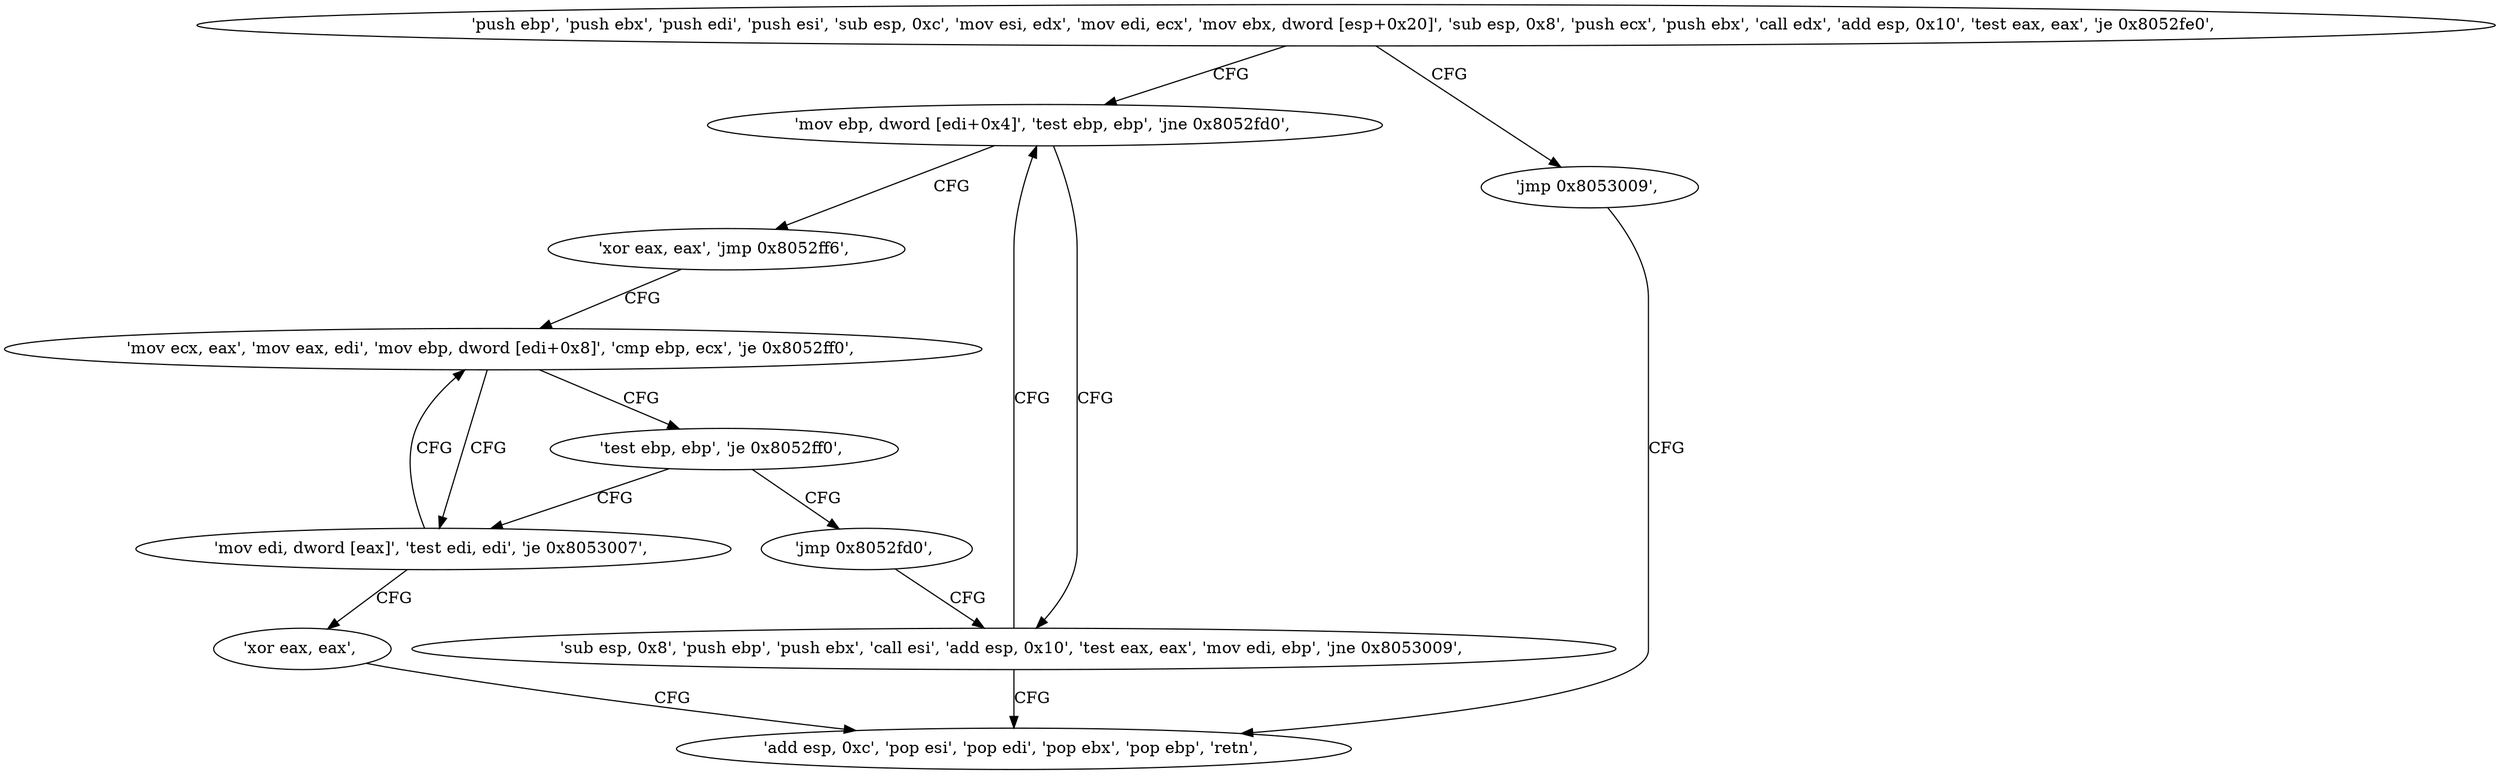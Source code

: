 digraph "func" {
"134557616" [label = "'push ebp', 'push ebx', 'push edi', 'push esi', 'sub esp, 0xc', 'mov esi, edx', 'mov edi, ecx', 'mov ebx, dword [esp+0x20]', 'sub esp, 0x8', 'push ecx', 'push ebx', 'call edx', 'add esp, 0x10', 'test eax, eax', 'je 0x8052fe0', " ]
"134557664" [label = "'mov ebp, dword [edi+0x4]', 'test ebp, ebp', 'jne 0x8052fd0', " ]
"134557645" [label = "'jmp 0x8053009', " ]
"134557648" [label = "'sub esp, 0x8', 'push ebp', 'push ebx', 'call esi', 'add esp, 0x10', 'test eax, eax', 'mov edi, ebp', 'jne 0x8053009', " ]
"134557671" [label = "'xor eax, eax', 'jmp 0x8052ff6', " ]
"134557705" [label = "'add esp, 0xc', 'pop esi', 'pop edi', 'pop ebx', 'pop ebp', 'retn', " ]
"134557686" [label = "'mov ecx, eax', 'mov eax, edi', 'mov ebp, dword [edi+0x8]', 'cmp ebp, ecx', 'je 0x8052ff0', " ]
"134557680" [label = "'mov edi, dword [eax]', 'test edi, edi', 'je 0x8053007', " ]
"134557697" [label = "'test ebp, ebp', 'je 0x8052ff0', " ]
"134557703" [label = "'xor eax, eax', " ]
"134557701" [label = "'jmp 0x8052fd0', " ]
"134557616" -> "134557664" [ label = "CFG" ]
"134557616" -> "134557645" [ label = "CFG" ]
"134557664" -> "134557648" [ label = "CFG" ]
"134557664" -> "134557671" [ label = "CFG" ]
"134557645" -> "134557705" [ label = "CFG" ]
"134557648" -> "134557705" [ label = "CFG" ]
"134557648" -> "134557664" [ label = "CFG" ]
"134557671" -> "134557686" [ label = "CFG" ]
"134557686" -> "134557680" [ label = "CFG" ]
"134557686" -> "134557697" [ label = "CFG" ]
"134557680" -> "134557703" [ label = "CFG" ]
"134557680" -> "134557686" [ label = "CFG" ]
"134557697" -> "134557680" [ label = "CFG" ]
"134557697" -> "134557701" [ label = "CFG" ]
"134557703" -> "134557705" [ label = "CFG" ]
"134557701" -> "134557648" [ label = "CFG" ]
}
